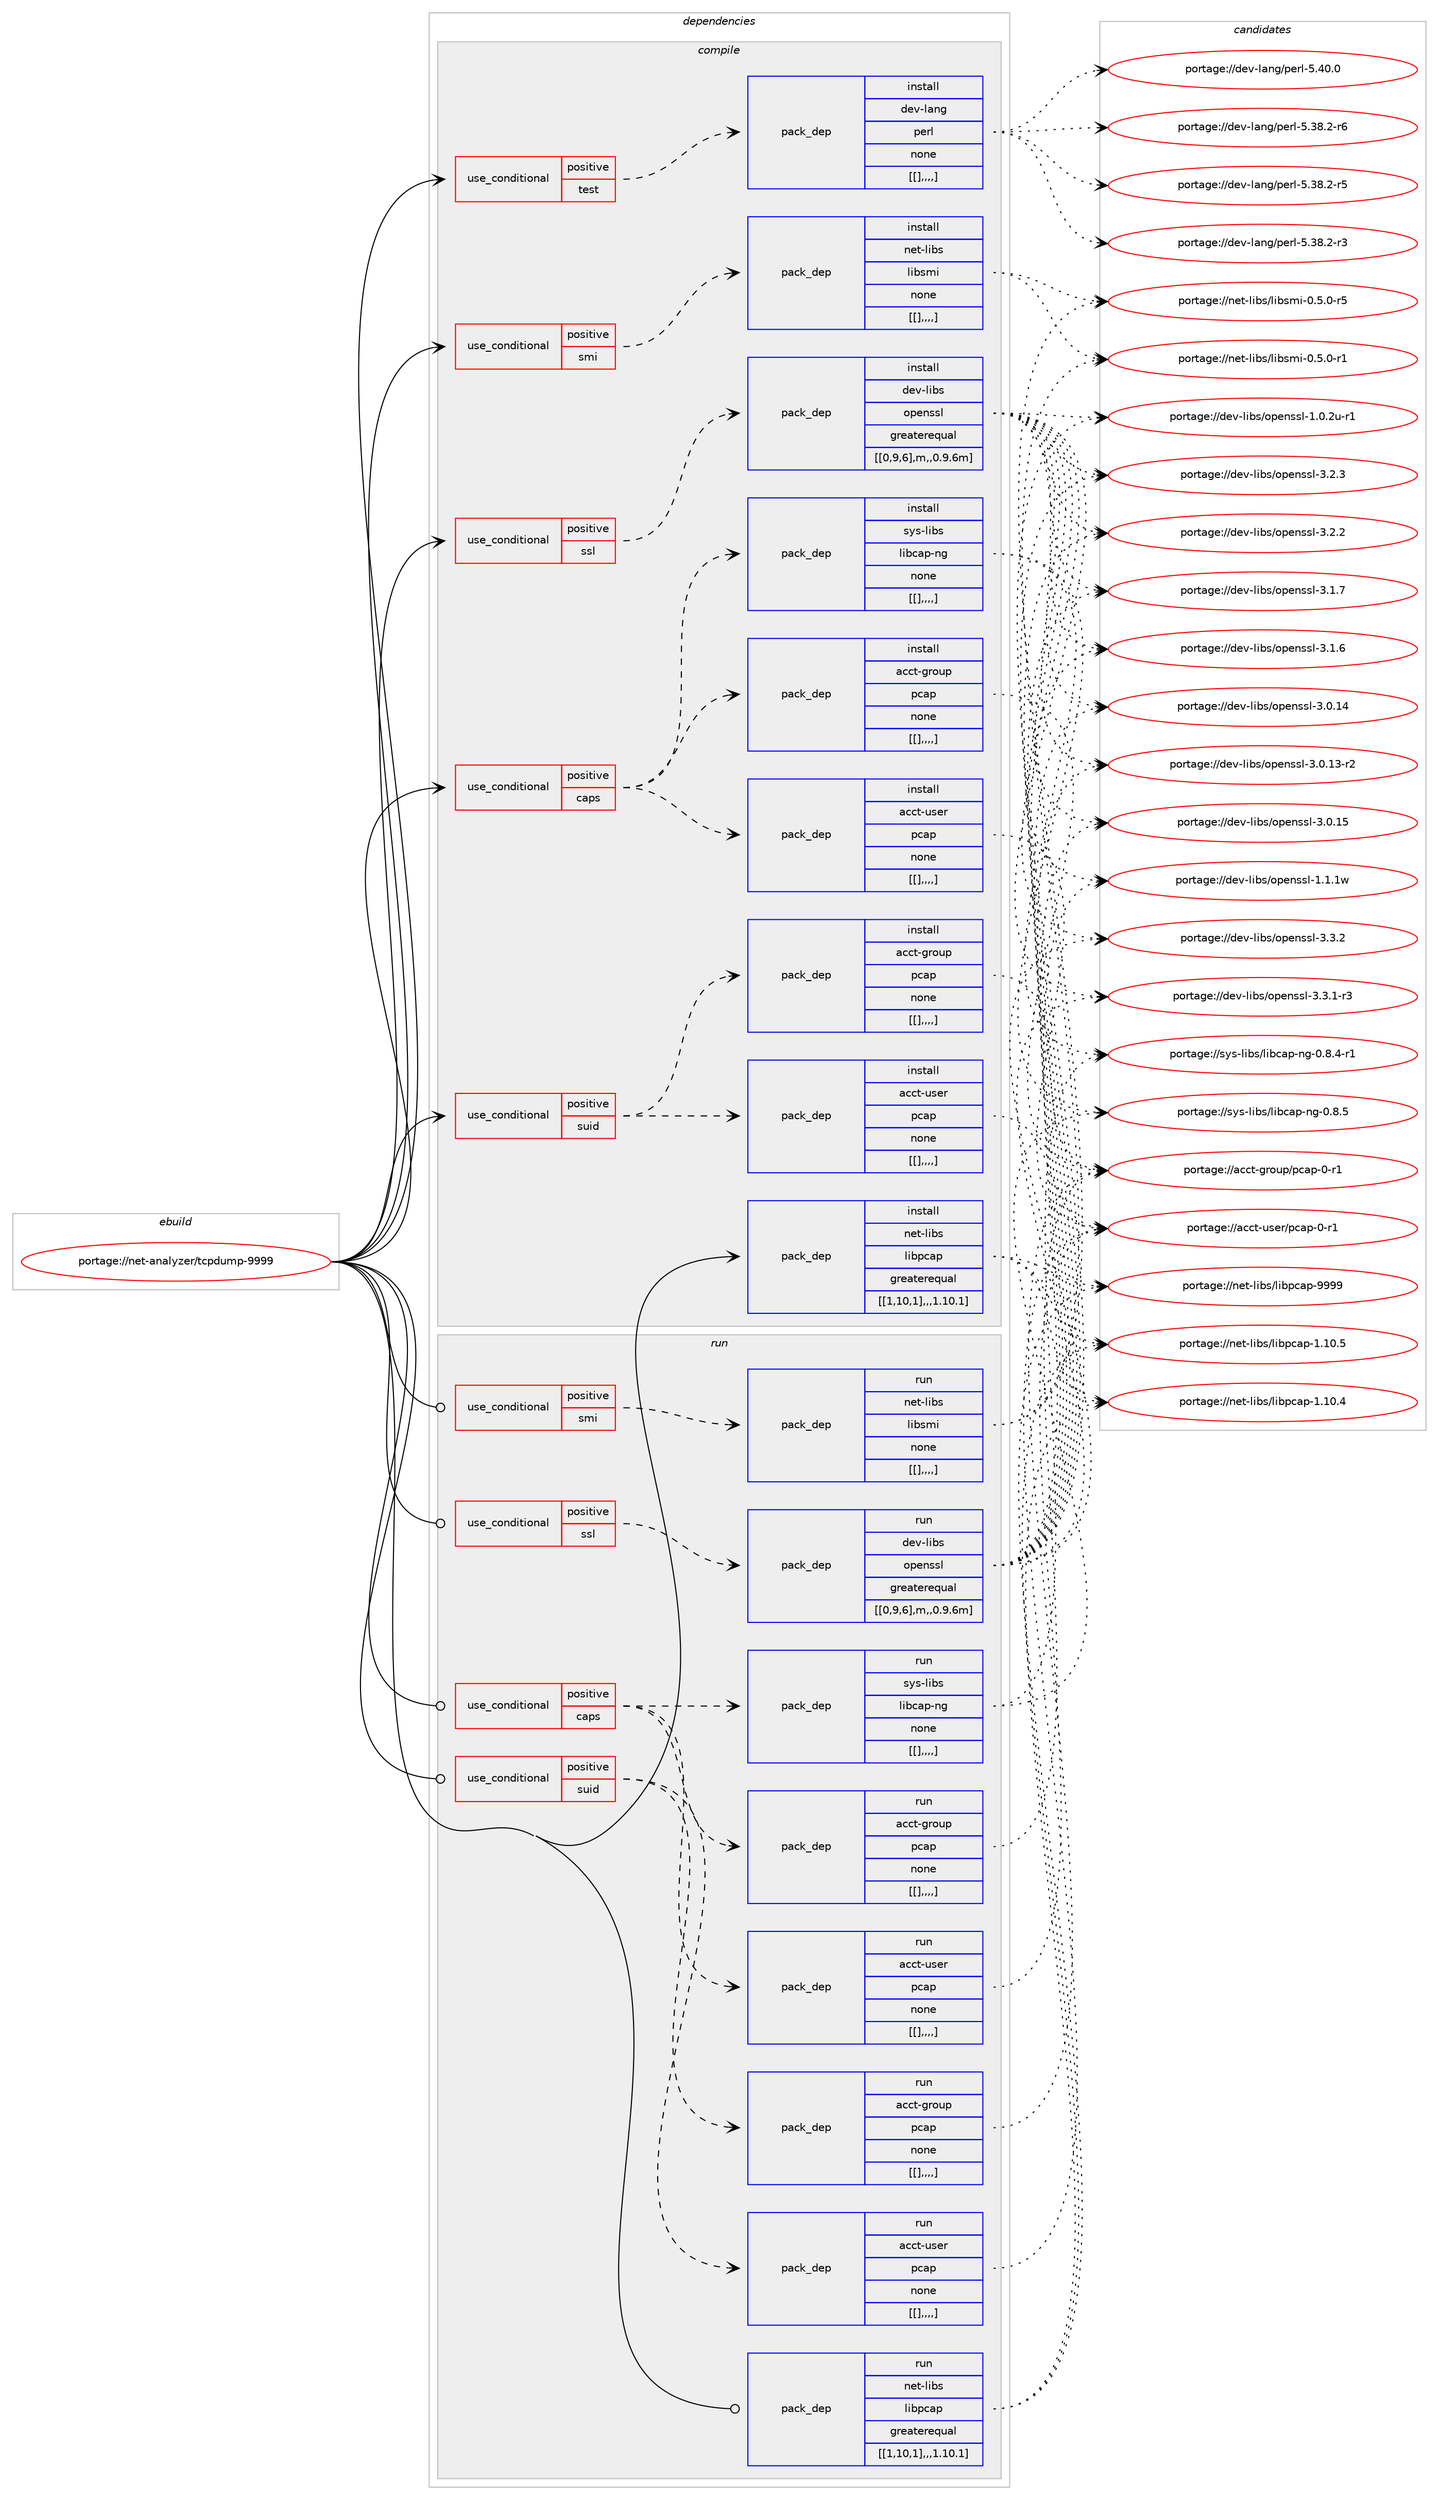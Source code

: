 digraph prolog {

# *************
# Graph options
# *************

newrank=true;
concentrate=true;
compound=true;
graph [rankdir=LR,fontname=Helvetica,fontsize=10,ranksep=1.5];#, ranksep=2.5, nodesep=0.2];
edge  [arrowhead=vee];
node  [fontname=Helvetica,fontsize=10];

# **********
# The ebuild
# **********

subgraph cluster_leftcol {
color=gray;
label=<<i>ebuild</i>>;
id [label="portage://net-analyzer/tcpdump-9999", color=red, width=4, href="../net-analyzer/tcpdump-9999.svg"];
}

# ****************
# The dependencies
# ****************

subgraph cluster_midcol {
color=gray;
label=<<i>dependencies</i>>;
subgraph cluster_compile {
fillcolor="#eeeeee";
style=filled;
label=<<i>compile</i>>;
subgraph cond94722 {
dependency365370 [label=<<TABLE BORDER="0" CELLBORDER="1" CELLSPACING="0" CELLPADDING="4"><TR><TD ROWSPAN="3" CELLPADDING="10">use_conditional</TD></TR><TR><TD>positive</TD></TR><TR><TD>caps</TD></TR></TABLE>>, shape=none, color=red];
subgraph pack267761 {
dependency365409 [label=<<TABLE BORDER="0" CELLBORDER="1" CELLSPACING="0" CELLPADDING="4" WIDTH="220"><TR><TD ROWSPAN="6" CELLPADDING="30">pack_dep</TD></TR><TR><TD WIDTH="110">install</TD></TR><TR><TD>acct-group</TD></TR><TR><TD>pcap</TD></TR><TR><TD>none</TD></TR><TR><TD>[[],,,,]</TD></TR></TABLE>>, shape=none, color=blue];
}
dependency365370:e -> dependency365409:w [weight=20,style="dashed",arrowhead="vee"];
subgraph pack267780 {
dependency365428 [label=<<TABLE BORDER="0" CELLBORDER="1" CELLSPACING="0" CELLPADDING="4" WIDTH="220"><TR><TD ROWSPAN="6" CELLPADDING="30">pack_dep</TD></TR><TR><TD WIDTH="110">install</TD></TR><TR><TD>acct-user</TD></TR><TR><TD>pcap</TD></TR><TR><TD>none</TD></TR><TR><TD>[[],,,,]</TD></TR></TABLE>>, shape=none, color=blue];
}
dependency365370:e -> dependency365428:w [weight=20,style="dashed",arrowhead="vee"];
subgraph pack267792 {
dependency365451 [label=<<TABLE BORDER="0" CELLBORDER="1" CELLSPACING="0" CELLPADDING="4" WIDTH="220"><TR><TD ROWSPAN="6" CELLPADDING="30">pack_dep</TD></TR><TR><TD WIDTH="110">install</TD></TR><TR><TD>sys-libs</TD></TR><TR><TD>libcap-ng</TD></TR><TR><TD>none</TD></TR><TR><TD>[[],,,,]</TD></TR></TABLE>>, shape=none, color=blue];
}
dependency365370:e -> dependency365451:w [weight=20,style="dashed",arrowhead="vee"];
}
id:e -> dependency365370:w [weight=20,style="solid",arrowhead="vee"];
subgraph cond94774 {
dependency365503 [label=<<TABLE BORDER="0" CELLBORDER="1" CELLSPACING="0" CELLPADDING="4"><TR><TD ROWSPAN="3" CELLPADDING="10">use_conditional</TD></TR><TR><TD>positive</TD></TR><TR><TD>smi</TD></TR></TABLE>>, shape=none, color=red];
subgraph pack267846 {
dependency365609 [label=<<TABLE BORDER="0" CELLBORDER="1" CELLSPACING="0" CELLPADDING="4" WIDTH="220"><TR><TD ROWSPAN="6" CELLPADDING="30">pack_dep</TD></TR><TR><TD WIDTH="110">install</TD></TR><TR><TD>net-libs</TD></TR><TR><TD>libsmi</TD></TR><TR><TD>none</TD></TR><TR><TD>[[],,,,]</TD></TR></TABLE>>, shape=none, color=blue];
}
dependency365503:e -> dependency365609:w [weight=20,style="dashed",arrowhead="vee"];
}
id:e -> dependency365503:w [weight=20,style="solid",arrowhead="vee"];
subgraph cond94825 {
dependency365690 [label=<<TABLE BORDER="0" CELLBORDER="1" CELLSPACING="0" CELLPADDING="4"><TR><TD ROWSPAN="3" CELLPADDING="10">use_conditional</TD></TR><TR><TD>positive</TD></TR><TR><TD>ssl</TD></TR></TABLE>>, shape=none, color=red];
subgraph pack267960 {
dependency365724 [label=<<TABLE BORDER="0" CELLBORDER="1" CELLSPACING="0" CELLPADDING="4" WIDTH="220"><TR><TD ROWSPAN="6" CELLPADDING="30">pack_dep</TD></TR><TR><TD WIDTH="110">install</TD></TR><TR><TD>dev-libs</TD></TR><TR><TD>openssl</TD></TR><TR><TD>greaterequal</TD></TR><TR><TD>[[0,9,6],m,,0.9.6m]</TD></TR></TABLE>>, shape=none, color=blue];
}
dependency365690:e -> dependency365724:w [weight=20,style="dashed",arrowhead="vee"];
}
id:e -> dependency365690:w [weight=20,style="solid",arrowhead="vee"];
subgraph cond94872 {
dependency365779 [label=<<TABLE BORDER="0" CELLBORDER="1" CELLSPACING="0" CELLPADDING="4"><TR><TD ROWSPAN="3" CELLPADDING="10">use_conditional</TD></TR><TR><TD>positive</TD></TR><TR><TD>suid</TD></TR></TABLE>>, shape=none, color=red];
subgraph pack268029 {
dependency365799 [label=<<TABLE BORDER="0" CELLBORDER="1" CELLSPACING="0" CELLPADDING="4" WIDTH="220"><TR><TD ROWSPAN="6" CELLPADDING="30">pack_dep</TD></TR><TR><TD WIDTH="110">install</TD></TR><TR><TD>acct-group</TD></TR><TR><TD>pcap</TD></TR><TR><TD>none</TD></TR><TR><TD>[[],,,,]</TD></TR></TABLE>>, shape=none, color=blue];
}
dependency365779:e -> dependency365799:w [weight=20,style="dashed",arrowhead="vee"];
subgraph pack268074 {
dependency365871 [label=<<TABLE BORDER="0" CELLBORDER="1" CELLSPACING="0" CELLPADDING="4" WIDTH="220"><TR><TD ROWSPAN="6" CELLPADDING="30">pack_dep</TD></TR><TR><TD WIDTH="110">install</TD></TR><TR><TD>acct-user</TD></TR><TR><TD>pcap</TD></TR><TR><TD>none</TD></TR><TR><TD>[[],,,,]</TD></TR></TABLE>>, shape=none, color=blue];
}
dependency365779:e -> dependency365871:w [weight=20,style="dashed",arrowhead="vee"];
}
id:e -> dependency365779:w [weight=20,style="solid",arrowhead="vee"];
subgraph cond94916 {
dependency365937 [label=<<TABLE BORDER="0" CELLBORDER="1" CELLSPACING="0" CELLPADDING="4"><TR><TD ROWSPAN="3" CELLPADDING="10">use_conditional</TD></TR><TR><TD>positive</TD></TR><TR><TD>test</TD></TR></TABLE>>, shape=none, color=red];
subgraph pack268168 {
dependency366056 [label=<<TABLE BORDER="0" CELLBORDER="1" CELLSPACING="0" CELLPADDING="4" WIDTH="220"><TR><TD ROWSPAN="6" CELLPADDING="30">pack_dep</TD></TR><TR><TD WIDTH="110">install</TD></TR><TR><TD>dev-lang</TD></TR><TR><TD>perl</TD></TR><TR><TD>none</TD></TR><TR><TD>[[],,,,]</TD></TR></TABLE>>, shape=none, color=blue];
}
dependency365937:e -> dependency366056:w [weight=20,style="dashed",arrowhead="vee"];
}
id:e -> dependency365937:w [weight=20,style="solid",arrowhead="vee"];
subgraph pack268225 {
dependency366060 [label=<<TABLE BORDER="0" CELLBORDER="1" CELLSPACING="0" CELLPADDING="4" WIDTH="220"><TR><TD ROWSPAN="6" CELLPADDING="30">pack_dep</TD></TR><TR><TD WIDTH="110">install</TD></TR><TR><TD>net-libs</TD></TR><TR><TD>libpcap</TD></TR><TR><TD>greaterequal</TD></TR><TR><TD>[[1,10,1],,,1.10.1]</TD></TR></TABLE>>, shape=none, color=blue];
}
id:e -> dependency366060:w [weight=20,style="solid",arrowhead="vee"];
}
subgraph cluster_compileandrun {
fillcolor="#eeeeee";
style=filled;
label=<<i>compile and run</i>>;
}
subgraph cluster_run {
fillcolor="#eeeeee";
style=filled;
label=<<i>run</i>>;
subgraph cond94954 {
dependency366063 [label=<<TABLE BORDER="0" CELLBORDER="1" CELLSPACING="0" CELLPADDING="4"><TR><TD ROWSPAN="3" CELLPADDING="10">use_conditional</TD></TR><TR><TD>positive</TD></TR><TR><TD>caps</TD></TR></TABLE>>, shape=none, color=red];
subgraph pack268255 {
dependency366135 [label=<<TABLE BORDER="0" CELLBORDER="1" CELLSPACING="0" CELLPADDING="4" WIDTH="220"><TR><TD ROWSPAN="6" CELLPADDING="30">pack_dep</TD></TR><TR><TD WIDTH="110">run</TD></TR><TR><TD>acct-group</TD></TR><TR><TD>pcap</TD></TR><TR><TD>none</TD></TR><TR><TD>[[],,,,]</TD></TR></TABLE>>, shape=none, color=blue];
}
dependency366063:e -> dependency366135:w [weight=20,style="dashed",arrowhead="vee"];
subgraph pack268276 {
dependency366148 [label=<<TABLE BORDER="0" CELLBORDER="1" CELLSPACING="0" CELLPADDING="4" WIDTH="220"><TR><TD ROWSPAN="6" CELLPADDING="30">pack_dep</TD></TR><TR><TD WIDTH="110">run</TD></TR><TR><TD>acct-user</TD></TR><TR><TD>pcap</TD></TR><TR><TD>none</TD></TR><TR><TD>[[],,,,]</TD></TR></TABLE>>, shape=none, color=blue];
}
dependency366063:e -> dependency366148:w [weight=20,style="dashed",arrowhead="vee"];
subgraph pack268294 {
dependency366168 [label=<<TABLE BORDER="0" CELLBORDER="1" CELLSPACING="0" CELLPADDING="4" WIDTH="220"><TR><TD ROWSPAN="6" CELLPADDING="30">pack_dep</TD></TR><TR><TD WIDTH="110">run</TD></TR><TR><TD>sys-libs</TD></TR><TR><TD>libcap-ng</TD></TR><TR><TD>none</TD></TR><TR><TD>[[],,,,]</TD></TR></TABLE>>, shape=none, color=blue];
}
dependency366063:e -> dependency366168:w [weight=20,style="dashed",arrowhead="vee"];
}
id:e -> dependency366063:w [weight=20,style="solid",arrowhead="odot"];
subgraph cond95002 {
dependency366241 [label=<<TABLE BORDER="0" CELLBORDER="1" CELLSPACING="0" CELLPADDING="4"><TR><TD ROWSPAN="3" CELLPADDING="10">use_conditional</TD></TR><TR><TD>positive</TD></TR><TR><TD>smi</TD></TR></TABLE>>, shape=none, color=red];
subgraph pack268350 {
dependency366257 [label=<<TABLE BORDER="0" CELLBORDER="1" CELLSPACING="0" CELLPADDING="4" WIDTH="220"><TR><TD ROWSPAN="6" CELLPADDING="30">pack_dep</TD></TR><TR><TD WIDTH="110">run</TD></TR><TR><TD>net-libs</TD></TR><TR><TD>libsmi</TD></TR><TR><TD>none</TD></TR><TR><TD>[[],,,,]</TD></TR></TABLE>>, shape=none, color=blue];
}
dependency366241:e -> dependency366257:w [weight=20,style="dashed",arrowhead="vee"];
}
id:e -> dependency366241:w [weight=20,style="solid",arrowhead="odot"];
subgraph cond95023 {
dependency366292 [label=<<TABLE BORDER="0" CELLBORDER="1" CELLSPACING="0" CELLPADDING="4"><TR><TD ROWSPAN="3" CELLPADDING="10">use_conditional</TD></TR><TR><TD>positive</TD></TR><TR><TD>ssl</TD></TR></TABLE>>, shape=none, color=red];
subgraph pack268380 {
dependency366325 [label=<<TABLE BORDER="0" CELLBORDER="1" CELLSPACING="0" CELLPADDING="4" WIDTH="220"><TR><TD ROWSPAN="6" CELLPADDING="30">pack_dep</TD></TR><TR><TD WIDTH="110">run</TD></TR><TR><TD>dev-libs</TD></TR><TR><TD>openssl</TD></TR><TR><TD>greaterequal</TD></TR><TR><TD>[[0,9,6],m,,0.9.6m]</TD></TR></TABLE>>, shape=none, color=blue];
}
dependency366292:e -> dependency366325:w [weight=20,style="dashed",arrowhead="vee"];
}
id:e -> dependency366292:w [weight=20,style="solid",arrowhead="odot"];
subgraph cond95047 {
dependency366374 [label=<<TABLE BORDER="0" CELLBORDER="1" CELLSPACING="0" CELLPADDING="4"><TR><TD ROWSPAN="3" CELLPADDING="10">use_conditional</TD></TR><TR><TD>positive</TD></TR><TR><TD>suid</TD></TR></TABLE>>, shape=none, color=red];
subgraph pack268448 {
dependency366417 [label=<<TABLE BORDER="0" CELLBORDER="1" CELLSPACING="0" CELLPADDING="4" WIDTH="220"><TR><TD ROWSPAN="6" CELLPADDING="30">pack_dep</TD></TR><TR><TD WIDTH="110">run</TD></TR><TR><TD>acct-group</TD></TR><TR><TD>pcap</TD></TR><TR><TD>none</TD></TR><TR><TD>[[],,,,]</TD></TR></TABLE>>, shape=none, color=blue];
}
dependency366374:e -> dependency366417:w [weight=20,style="dashed",arrowhead="vee"];
subgraph pack268527 {
dependency366516 [label=<<TABLE BORDER="0" CELLBORDER="1" CELLSPACING="0" CELLPADDING="4" WIDTH="220"><TR><TD ROWSPAN="6" CELLPADDING="30">pack_dep</TD></TR><TR><TD WIDTH="110">run</TD></TR><TR><TD>acct-user</TD></TR><TR><TD>pcap</TD></TR><TR><TD>none</TD></TR><TR><TD>[[],,,,]</TD></TR></TABLE>>, shape=none, color=blue];
}
dependency366374:e -> dependency366516:w [weight=20,style="dashed",arrowhead="vee"];
}
id:e -> dependency366374:w [weight=20,style="solid",arrowhead="odot"];
subgraph pack268554 {
dependency366539 [label=<<TABLE BORDER="0" CELLBORDER="1" CELLSPACING="0" CELLPADDING="4" WIDTH="220"><TR><TD ROWSPAN="6" CELLPADDING="30">pack_dep</TD></TR><TR><TD WIDTH="110">run</TD></TR><TR><TD>net-libs</TD></TR><TR><TD>libpcap</TD></TR><TR><TD>greaterequal</TD></TR><TR><TD>[[1,10,1],,,1.10.1]</TD></TR></TABLE>>, shape=none, color=blue];
}
id:e -> dependency366539:w [weight=20,style="solid",arrowhead="odot"];
}
}

# **************
# The candidates
# **************

subgraph cluster_choices {
rank=same;
color=gray;
label=<<i>candidates</i>>;

subgraph choice265985 {
color=black;
nodesep=1;
choice9799991164510311411111711247112999711245484511449 [label="portage://acct-group/pcap-0-r1", color=red, width=4,href="../acct-group/pcap-0-r1.svg"];
dependency365409:e -> choice9799991164510311411111711247112999711245484511449:w [style=dotted,weight="100"];
}
subgraph choice266050 {
color=black;
nodesep=1;
choice9799991164511711510111447112999711245484511449 [label="portage://acct-user/pcap-0-r1", color=red, width=4,href="../acct-user/pcap-0-r1.svg"];
dependency365428:e -> choice9799991164511711510111447112999711245484511449:w [style=dotted,weight="100"];
}
subgraph choice266053 {
color=black;
nodesep=1;
choice11512111545108105981154710810598999711245110103454846564653 [label="portage://sys-libs/libcap-ng-0.8.5", color=red, width=4,href="../sys-libs/libcap-ng-0.8.5.svg"];
choice115121115451081059811547108105989997112451101034548465646524511449 [label="portage://sys-libs/libcap-ng-0.8.4-r1", color=red, width=4,href="../sys-libs/libcap-ng-0.8.4-r1.svg"];
dependency365451:e -> choice11512111545108105981154710810598999711245110103454846564653:w [style=dotted,weight="100"];
dependency365451:e -> choice115121115451081059811547108105989997112451101034548465646524511449:w [style=dotted,weight="100"];
}
subgraph choice266056 {
color=black;
nodesep=1;
choice110101116451081059811547108105981151091054548465346484511453 [label="portage://net-libs/libsmi-0.5.0-r5", color=red, width=4,href="../net-libs/libsmi-0.5.0-r5.svg"];
choice110101116451081059811547108105981151091054548465346484511449 [label="portage://net-libs/libsmi-0.5.0-r1", color=red, width=4,href="../net-libs/libsmi-0.5.0-r1.svg"];
dependency365609:e -> choice110101116451081059811547108105981151091054548465346484511453:w [style=dotted,weight="100"];
dependency365609:e -> choice110101116451081059811547108105981151091054548465346484511449:w [style=dotted,weight="100"];
}
subgraph choice266061 {
color=black;
nodesep=1;
choice100101118451081059811547111112101110115115108455146514650 [label="portage://dev-libs/openssl-3.3.2", color=red, width=4,href="../dev-libs/openssl-3.3.2.svg"];
choice1001011184510810598115471111121011101151151084551465146494511451 [label="portage://dev-libs/openssl-3.3.1-r3", color=red, width=4,href="../dev-libs/openssl-3.3.1-r3.svg"];
choice100101118451081059811547111112101110115115108455146504651 [label="portage://dev-libs/openssl-3.2.3", color=red, width=4,href="../dev-libs/openssl-3.2.3.svg"];
choice100101118451081059811547111112101110115115108455146504650 [label="portage://dev-libs/openssl-3.2.2", color=red, width=4,href="../dev-libs/openssl-3.2.2.svg"];
choice100101118451081059811547111112101110115115108455146494655 [label="portage://dev-libs/openssl-3.1.7", color=red, width=4,href="../dev-libs/openssl-3.1.7.svg"];
choice100101118451081059811547111112101110115115108455146494654 [label="portage://dev-libs/openssl-3.1.6", color=red, width=4,href="../dev-libs/openssl-3.1.6.svg"];
choice10010111845108105981154711111210111011511510845514648464953 [label="portage://dev-libs/openssl-3.0.15", color=red, width=4,href="../dev-libs/openssl-3.0.15.svg"];
choice10010111845108105981154711111210111011511510845514648464952 [label="portage://dev-libs/openssl-3.0.14", color=red, width=4,href="../dev-libs/openssl-3.0.14.svg"];
choice100101118451081059811547111112101110115115108455146484649514511450 [label="portage://dev-libs/openssl-3.0.13-r2", color=red, width=4,href="../dev-libs/openssl-3.0.13-r2.svg"];
choice100101118451081059811547111112101110115115108454946494649119 [label="portage://dev-libs/openssl-1.1.1w", color=red, width=4,href="../dev-libs/openssl-1.1.1w.svg"];
choice1001011184510810598115471111121011101151151084549464846501174511449 [label="portage://dev-libs/openssl-1.0.2u-r1", color=red, width=4,href="../dev-libs/openssl-1.0.2u-r1.svg"];
dependency365724:e -> choice100101118451081059811547111112101110115115108455146514650:w [style=dotted,weight="100"];
dependency365724:e -> choice1001011184510810598115471111121011101151151084551465146494511451:w [style=dotted,weight="100"];
dependency365724:e -> choice100101118451081059811547111112101110115115108455146504651:w [style=dotted,weight="100"];
dependency365724:e -> choice100101118451081059811547111112101110115115108455146504650:w [style=dotted,weight="100"];
dependency365724:e -> choice100101118451081059811547111112101110115115108455146494655:w [style=dotted,weight="100"];
dependency365724:e -> choice100101118451081059811547111112101110115115108455146494654:w [style=dotted,weight="100"];
dependency365724:e -> choice10010111845108105981154711111210111011511510845514648464953:w [style=dotted,weight="100"];
dependency365724:e -> choice10010111845108105981154711111210111011511510845514648464952:w [style=dotted,weight="100"];
dependency365724:e -> choice100101118451081059811547111112101110115115108455146484649514511450:w [style=dotted,weight="100"];
dependency365724:e -> choice100101118451081059811547111112101110115115108454946494649119:w [style=dotted,weight="100"];
dependency365724:e -> choice1001011184510810598115471111121011101151151084549464846501174511449:w [style=dotted,weight="100"];
}
subgraph choice266076 {
color=black;
nodesep=1;
choice9799991164510311411111711247112999711245484511449 [label="portage://acct-group/pcap-0-r1", color=red, width=4,href="../acct-group/pcap-0-r1.svg"];
dependency365799:e -> choice9799991164510311411111711247112999711245484511449:w [style=dotted,weight="100"];
}
subgraph choice266100 {
color=black;
nodesep=1;
choice9799991164511711510111447112999711245484511449 [label="portage://acct-user/pcap-0-r1", color=red, width=4,href="../acct-user/pcap-0-r1.svg"];
dependency365871:e -> choice9799991164511711510111447112999711245484511449:w [style=dotted,weight="100"];
}
subgraph choice266167 {
color=black;
nodesep=1;
choice10010111845108971101034711210111410845534652484648 [label="portage://dev-lang/perl-5.40.0", color=red, width=4,href="../dev-lang/perl-5.40.0.svg"];
choice100101118451089711010347112101114108455346515646504511454 [label="portage://dev-lang/perl-5.38.2-r6", color=red, width=4,href="../dev-lang/perl-5.38.2-r6.svg"];
choice100101118451089711010347112101114108455346515646504511453 [label="portage://dev-lang/perl-5.38.2-r5", color=red, width=4,href="../dev-lang/perl-5.38.2-r5.svg"];
choice100101118451089711010347112101114108455346515646504511451 [label="portage://dev-lang/perl-5.38.2-r3", color=red, width=4,href="../dev-lang/perl-5.38.2-r3.svg"];
dependency366056:e -> choice10010111845108971101034711210111410845534652484648:w [style=dotted,weight="100"];
dependency366056:e -> choice100101118451089711010347112101114108455346515646504511454:w [style=dotted,weight="100"];
dependency366056:e -> choice100101118451089711010347112101114108455346515646504511453:w [style=dotted,weight="100"];
dependency366056:e -> choice100101118451089711010347112101114108455346515646504511451:w [style=dotted,weight="100"];
}
subgraph choice266173 {
color=black;
nodesep=1;
choice1101011164510810598115471081059811299971124557575757 [label="portage://net-libs/libpcap-9999", color=red, width=4,href="../net-libs/libpcap-9999.svg"];
choice11010111645108105981154710810598112999711245494649484653 [label="portage://net-libs/libpcap-1.10.5", color=red, width=4,href="../net-libs/libpcap-1.10.5.svg"];
choice11010111645108105981154710810598112999711245494649484652 [label="portage://net-libs/libpcap-1.10.4", color=red, width=4,href="../net-libs/libpcap-1.10.4.svg"];
dependency366060:e -> choice1101011164510810598115471081059811299971124557575757:w [style=dotted,weight="100"];
dependency366060:e -> choice11010111645108105981154710810598112999711245494649484653:w [style=dotted,weight="100"];
dependency366060:e -> choice11010111645108105981154710810598112999711245494649484652:w [style=dotted,weight="100"];
}
subgraph choice266182 {
color=black;
nodesep=1;
choice9799991164510311411111711247112999711245484511449 [label="portage://acct-group/pcap-0-r1", color=red, width=4,href="../acct-group/pcap-0-r1.svg"];
dependency366135:e -> choice9799991164510311411111711247112999711245484511449:w [style=dotted,weight="100"];
}
subgraph choice266223 {
color=black;
nodesep=1;
choice9799991164511711510111447112999711245484511449 [label="portage://acct-user/pcap-0-r1", color=red, width=4,href="../acct-user/pcap-0-r1.svg"];
dependency366148:e -> choice9799991164511711510111447112999711245484511449:w [style=dotted,weight="100"];
}
subgraph choice266226 {
color=black;
nodesep=1;
choice11512111545108105981154710810598999711245110103454846564653 [label="portage://sys-libs/libcap-ng-0.8.5", color=red, width=4,href="../sys-libs/libcap-ng-0.8.5.svg"];
choice115121115451081059811547108105989997112451101034548465646524511449 [label="portage://sys-libs/libcap-ng-0.8.4-r1", color=red, width=4,href="../sys-libs/libcap-ng-0.8.4-r1.svg"];
dependency366168:e -> choice11512111545108105981154710810598999711245110103454846564653:w [style=dotted,weight="100"];
dependency366168:e -> choice115121115451081059811547108105989997112451101034548465646524511449:w [style=dotted,weight="100"];
}
subgraph choice266319 {
color=black;
nodesep=1;
choice110101116451081059811547108105981151091054548465346484511453 [label="portage://net-libs/libsmi-0.5.0-r5", color=red, width=4,href="../net-libs/libsmi-0.5.0-r5.svg"];
choice110101116451081059811547108105981151091054548465346484511449 [label="portage://net-libs/libsmi-0.5.0-r1", color=red, width=4,href="../net-libs/libsmi-0.5.0-r1.svg"];
dependency366257:e -> choice110101116451081059811547108105981151091054548465346484511453:w [style=dotted,weight="100"];
dependency366257:e -> choice110101116451081059811547108105981151091054548465346484511449:w [style=dotted,weight="100"];
}
subgraph choice266371 {
color=black;
nodesep=1;
choice100101118451081059811547111112101110115115108455146514650 [label="portage://dev-libs/openssl-3.3.2", color=red, width=4,href="../dev-libs/openssl-3.3.2.svg"];
choice1001011184510810598115471111121011101151151084551465146494511451 [label="portage://dev-libs/openssl-3.3.1-r3", color=red, width=4,href="../dev-libs/openssl-3.3.1-r3.svg"];
choice100101118451081059811547111112101110115115108455146504651 [label="portage://dev-libs/openssl-3.2.3", color=red, width=4,href="../dev-libs/openssl-3.2.3.svg"];
choice100101118451081059811547111112101110115115108455146504650 [label="portage://dev-libs/openssl-3.2.2", color=red, width=4,href="../dev-libs/openssl-3.2.2.svg"];
choice100101118451081059811547111112101110115115108455146494655 [label="portage://dev-libs/openssl-3.1.7", color=red, width=4,href="../dev-libs/openssl-3.1.7.svg"];
choice100101118451081059811547111112101110115115108455146494654 [label="portage://dev-libs/openssl-3.1.6", color=red, width=4,href="../dev-libs/openssl-3.1.6.svg"];
choice10010111845108105981154711111210111011511510845514648464953 [label="portage://dev-libs/openssl-3.0.15", color=red, width=4,href="../dev-libs/openssl-3.0.15.svg"];
choice10010111845108105981154711111210111011511510845514648464952 [label="portage://dev-libs/openssl-3.0.14", color=red, width=4,href="../dev-libs/openssl-3.0.14.svg"];
choice100101118451081059811547111112101110115115108455146484649514511450 [label="portage://dev-libs/openssl-3.0.13-r2", color=red, width=4,href="../dev-libs/openssl-3.0.13-r2.svg"];
choice100101118451081059811547111112101110115115108454946494649119 [label="portage://dev-libs/openssl-1.1.1w", color=red, width=4,href="../dev-libs/openssl-1.1.1w.svg"];
choice1001011184510810598115471111121011101151151084549464846501174511449 [label="portage://dev-libs/openssl-1.0.2u-r1", color=red, width=4,href="../dev-libs/openssl-1.0.2u-r1.svg"];
dependency366325:e -> choice100101118451081059811547111112101110115115108455146514650:w [style=dotted,weight="100"];
dependency366325:e -> choice1001011184510810598115471111121011101151151084551465146494511451:w [style=dotted,weight="100"];
dependency366325:e -> choice100101118451081059811547111112101110115115108455146504651:w [style=dotted,weight="100"];
dependency366325:e -> choice100101118451081059811547111112101110115115108455146504650:w [style=dotted,weight="100"];
dependency366325:e -> choice100101118451081059811547111112101110115115108455146494655:w [style=dotted,weight="100"];
dependency366325:e -> choice100101118451081059811547111112101110115115108455146494654:w [style=dotted,weight="100"];
dependency366325:e -> choice10010111845108105981154711111210111011511510845514648464953:w [style=dotted,weight="100"];
dependency366325:e -> choice10010111845108105981154711111210111011511510845514648464952:w [style=dotted,weight="100"];
dependency366325:e -> choice100101118451081059811547111112101110115115108455146484649514511450:w [style=dotted,weight="100"];
dependency366325:e -> choice100101118451081059811547111112101110115115108454946494649119:w [style=dotted,weight="100"];
dependency366325:e -> choice1001011184510810598115471111121011101151151084549464846501174511449:w [style=dotted,weight="100"];
}
subgraph choice266387 {
color=black;
nodesep=1;
choice9799991164510311411111711247112999711245484511449 [label="portage://acct-group/pcap-0-r1", color=red, width=4,href="../acct-group/pcap-0-r1.svg"];
dependency366417:e -> choice9799991164510311411111711247112999711245484511449:w [style=dotted,weight="100"];
}
subgraph choice266392 {
color=black;
nodesep=1;
choice9799991164511711510111447112999711245484511449 [label="portage://acct-user/pcap-0-r1", color=red, width=4,href="../acct-user/pcap-0-r1.svg"];
dependency366516:e -> choice9799991164511711510111447112999711245484511449:w [style=dotted,weight="100"];
}
subgraph choice266548 {
color=black;
nodesep=1;
choice1101011164510810598115471081059811299971124557575757 [label="portage://net-libs/libpcap-9999", color=red, width=4,href="../net-libs/libpcap-9999.svg"];
choice11010111645108105981154710810598112999711245494649484653 [label="portage://net-libs/libpcap-1.10.5", color=red, width=4,href="../net-libs/libpcap-1.10.5.svg"];
choice11010111645108105981154710810598112999711245494649484652 [label="portage://net-libs/libpcap-1.10.4", color=red, width=4,href="../net-libs/libpcap-1.10.4.svg"];
dependency366539:e -> choice1101011164510810598115471081059811299971124557575757:w [style=dotted,weight="100"];
dependency366539:e -> choice11010111645108105981154710810598112999711245494649484653:w [style=dotted,weight="100"];
dependency366539:e -> choice11010111645108105981154710810598112999711245494649484652:w [style=dotted,weight="100"];
}
}

}

